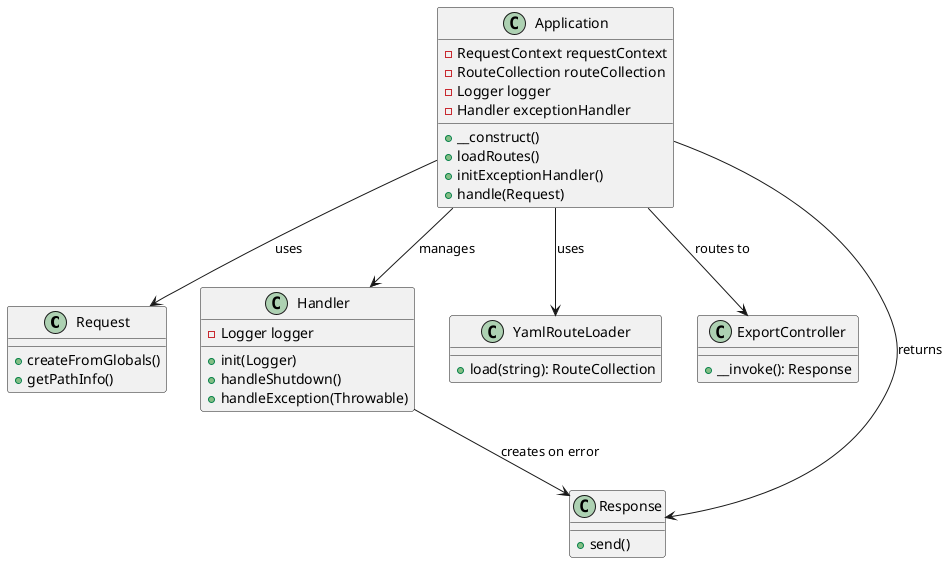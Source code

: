 @startuml
skinparam componentStyle uml2

class Request {
  +createFromGlobals()
  +getPathInfo()
}

class Application {
  -RequestContext requestContext
  -RouteCollection routeCollection
  -Logger logger
  -Handler exceptionHandler
  +__construct()
  +loadRoutes()
  +initExceptionHandler()
  +handle(Request)
}

class Handler {
  -Logger logger
  +init(Logger)
  +handleShutdown()
  +handleException(Throwable)
}

class YamlRouteLoader {
  +load(string): RouteCollection
}

class ExportController {
  +__invoke(): Response
}

class Response {
  +send()
}

Application --> Request : uses
Application --> Handler : manages
Application --> YamlRouteLoader : uses
Application --> ExportController : routes to
Application --> Response : returns
Handler --> Response : creates on error
@enduml